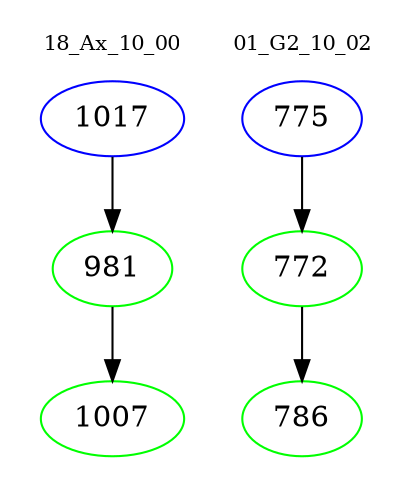 digraph{
subgraph cluster_0 {
color = white
label = "18_Ax_10_00";
fontsize=10;
T0_1017 [label="1017", color="blue"]
T0_1017 -> T0_981 [color="black"]
T0_981 [label="981", color="green"]
T0_981 -> T0_1007 [color="black"]
T0_1007 [label="1007", color="green"]
}
subgraph cluster_1 {
color = white
label = "01_G2_10_02";
fontsize=10;
T1_775 [label="775", color="blue"]
T1_775 -> T1_772 [color="black"]
T1_772 [label="772", color="green"]
T1_772 -> T1_786 [color="black"]
T1_786 [label="786", color="green"]
}
}
